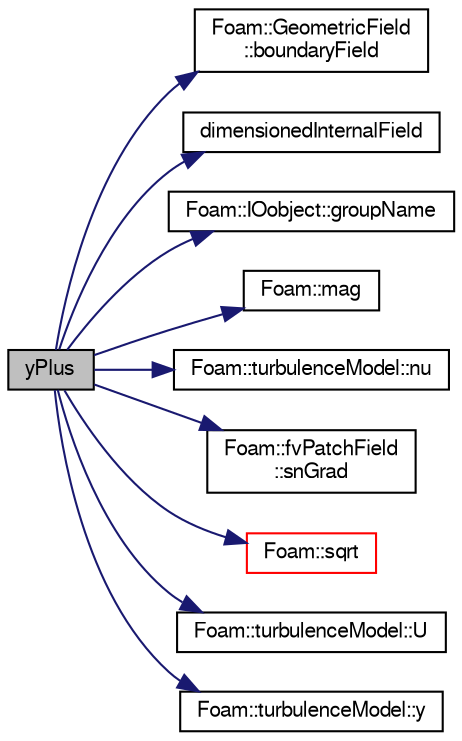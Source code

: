 digraph "yPlus"
{
  bgcolor="transparent";
  edge [fontname="FreeSans",fontsize="10",labelfontname="FreeSans",labelfontsize="10"];
  node [fontname="FreeSans",fontsize="10",shape=record];
  rankdir="LR";
  Node1 [label="yPlus",height=0.2,width=0.4,color="black", fillcolor="grey75", style="filled" fontcolor="black"];
  Node1 -> Node2 [color="midnightblue",fontsize="10",style="solid",fontname="FreeSans"];
  Node2 [label="Foam::GeometricField\l::boundaryField",height=0.2,width=0.4,color="black",URL="$a00896.html#a3c6c1a789b48ea0c5e8bff64f9c14f2d",tooltip="Return reference to GeometricBoundaryField. "];
  Node1 -> Node3 [color="midnightblue",fontsize="10",style="solid",fontname="FreeSans"];
  Node3 [label="dimensionedInternalField",height=0.2,width=0.4,color="black",URL="$a03034.html#a942cd19121a46cdc649099eb27c74b18"];
  Node1 -> Node4 [color="midnightblue",fontsize="10",style="solid",fontname="FreeSans"];
  Node4 [label="Foam::IOobject::groupName",height=0.2,width=0.4,color="black",URL="$a01142.html#ad5705e6da2a025ad75b4cf5d748d7d30"];
  Node1 -> Node5 [color="midnightblue",fontsize="10",style="solid",fontname="FreeSans"];
  Node5 [label="Foam::mag",height=0.2,width=0.4,color="black",URL="$a10237.html#a929da2a3fdcf3dacbbe0487d3a330dae"];
  Node1 -> Node6 [color="midnightblue",fontsize="10",style="solid",fontname="FreeSans"];
  Node6 [label="Foam::turbulenceModel::nu",height=0.2,width=0.4,color="black",URL="$a02622.html#ad5f81fcd6f7d0ddad1a5fe2a8f08bb3f",tooltip="Return the laminar viscosity. "];
  Node1 -> Node7 [color="midnightblue",fontsize="10",style="solid",fontname="FreeSans"];
  Node7 [label="Foam::fvPatchField\l::snGrad",height=0.2,width=0.4,color="black",URL="$a00861.html#aee44c456744b9ed5f206a9027bb93f8a",tooltip="Return patch-normal gradient. "];
  Node1 -> Node8 [color="midnightblue",fontsize="10",style="solid",fontname="FreeSans"];
  Node8 [label="Foam::sqrt",height=0.2,width=0.4,color="red",URL="$a10237.html#a8616bd62eebf2342a80222fecb1bda71"];
  Node1 -> Node9 [color="midnightblue",fontsize="10",style="solid",fontname="FreeSans"];
  Node9 [label="Foam::turbulenceModel::U",height=0.2,width=0.4,color="black",URL="$a02622.html#a0b0f7927917d51eb0331cdda095aa21f",tooltip="Access function to velocity field. "];
  Node1 -> Node10 [color="midnightblue",fontsize="10",style="solid",fontname="FreeSans"];
  Node10 [label="Foam::turbulenceModel::y",height=0.2,width=0.4,color="black",URL="$a02622.html#a786f55d8a1d6a0900d1798fd04595c14",tooltip="Return the near wall distances. "];
}
